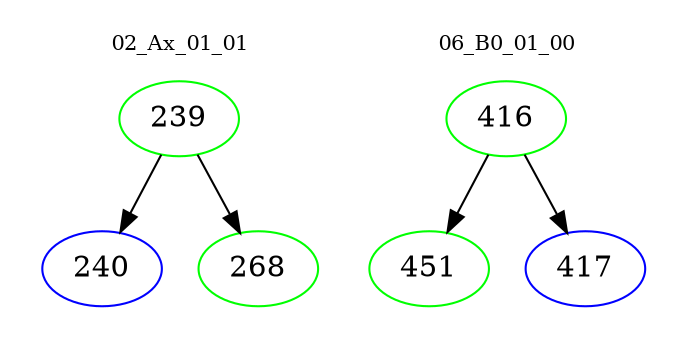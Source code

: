digraph{
subgraph cluster_0 {
color = white
label = "02_Ax_01_01";
fontsize=10;
T0_239 [label="239", color="green"]
T0_239 -> T0_240 [color="black"]
T0_240 [label="240", color="blue"]
T0_239 -> T0_268 [color="black"]
T0_268 [label="268", color="green"]
}
subgraph cluster_1 {
color = white
label = "06_B0_01_00";
fontsize=10;
T1_416 [label="416", color="green"]
T1_416 -> T1_451 [color="black"]
T1_451 [label="451", color="green"]
T1_416 -> T1_417 [color="black"]
T1_417 [label="417", color="blue"]
}
}
